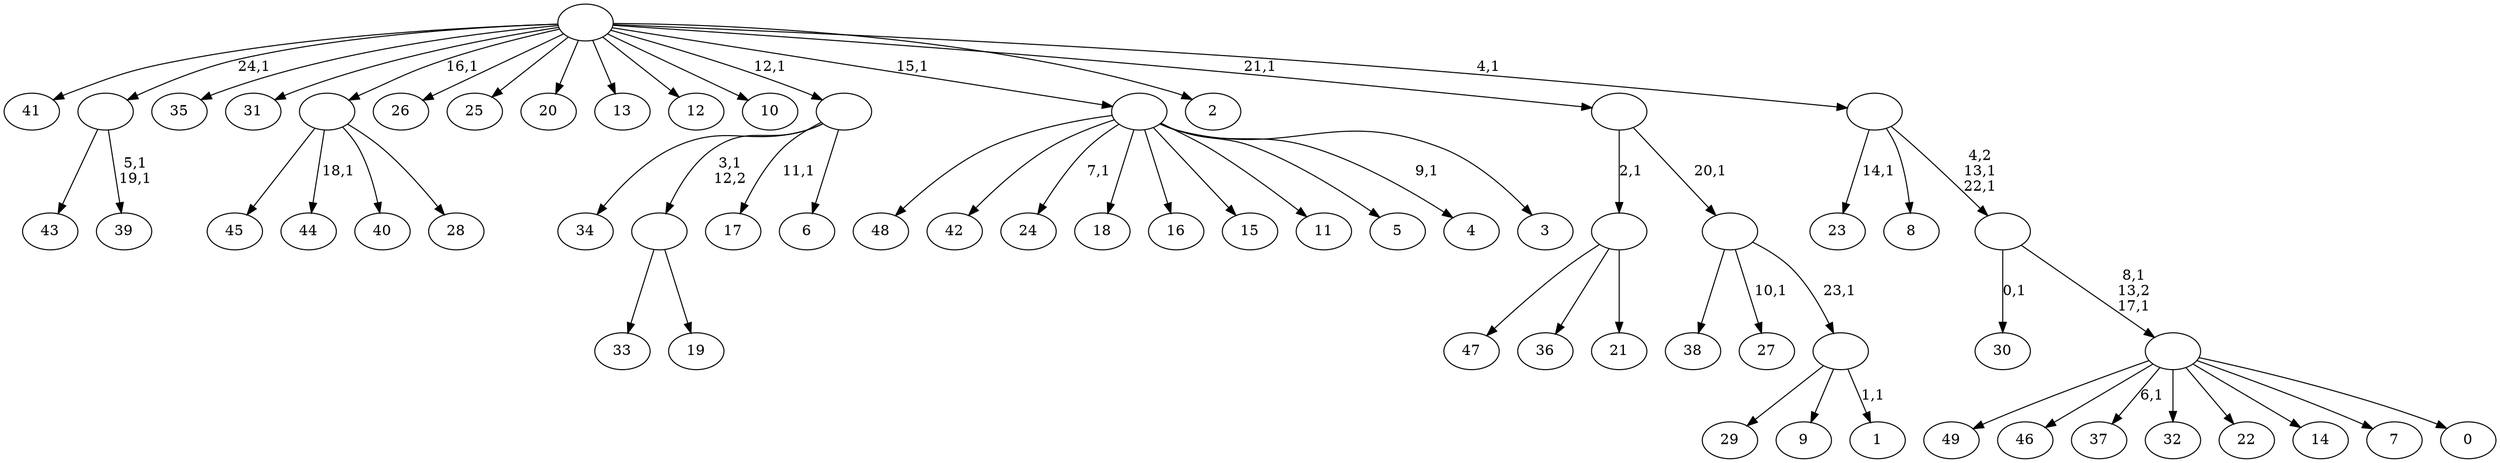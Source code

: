 digraph T {
	75 [label="49"]
	74 [label="48"]
	73 [label="47"]
	72 [label="46"]
	71 [label="45"]
	70 [label="44"]
	68 [label="43"]
	67 [label="42"]
	66 [label="41"]
	65 [label="40"]
	64 [label="39"]
	61 [label=""]
	60 [label="38"]
	59 [label="37"]
	57 [label="36"]
	56 [label="35"]
	55 [label="34"]
	54 [label="33"]
	53 [label="32"]
	52 [label="31"]
	51 [label="30"]
	49 [label="29"]
	48 [label="28"]
	47 [label=""]
	46 [label="27"]
	44 [label="26"]
	43 [label="25"]
	42 [label="24"]
	40 [label="23"]
	38 [label="22"]
	37 [label="21"]
	36 [label=""]
	35 [label="20"]
	34 [label="19"]
	33 [label=""]
	32 [label="18"]
	31 [label="17"]
	29 [label="16"]
	28 [label="15"]
	27 [label="14"]
	26 [label="13"]
	25 [label="12"]
	24 [label="11"]
	23 [label="10"]
	22 [label="9"]
	21 [label="8"]
	20 [label="7"]
	19 [label="6"]
	18 [label=""]
	17 [label="5"]
	16 [label="4"]
	14 [label="3"]
	13 [label=""]
	12 [label="2"]
	11 [label="1"]
	9 [label=""]
	8 [label=""]
	7 [label=""]
	6 [label="0"]
	5 [label=""]
	3 [label=""]
	1 [label=""]
	0 [label=""]
	61 -> 64 [label="5,1\n19,1"]
	61 -> 68 [label=""]
	47 -> 70 [label="18,1"]
	47 -> 71 [label=""]
	47 -> 65 [label=""]
	47 -> 48 [label=""]
	36 -> 73 [label=""]
	36 -> 57 [label=""]
	36 -> 37 [label=""]
	33 -> 54 [label=""]
	33 -> 34 [label=""]
	18 -> 31 [label="11,1"]
	18 -> 55 [label=""]
	18 -> 33 [label="3,1\n12,2"]
	18 -> 19 [label=""]
	13 -> 16 [label="9,1"]
	13 -> 42 [label="7,1"]
	13 -> 74 [label=""]
	13 -> 67 [label=""]
	13 -> 32 [label=""]
	13 -> 29 [label=""]
	13 -> 28 [label=""]
	13 -> 24 [label=""]
	13 -> 17 [label=""]
	13 -> 14 [label=""]
	9 -> 11 [label="1,1"]
	9 -> 49 [label=""]
	9 -> 22 [label=""]
	8 -> 46 [label="10,1"]
	8 -> 60 [label=""]
	8 -> 9 [label="23,1"]
	7 -> 36 [label="2,1"]
	7 -> 8 [label="20,1"]
	5 -> 59 [label="6,1"]
	5 -> 75 [label=""]
	5 -> 72 [label=""]
	5 -> 53 [label=""]
	5 -> 38 [label=""]
	5 -> 27 [label=""]
	5 -> 20 [label=""]
	5 -> 6 [label=""]
	3 -> 5 [label="8,1\n13,2\n17,1"]
	3 -> 51 [label="0,1"]
	1 -> 3 [label="4,2\n13,1\n22,1"]
	1 -> 40 [label="14,1"]
	1 -> 21 [label=""]
	0 -> 66 [label=""]
	0 -> 61 [label="24,1"]
	0 -> 56 [label=""]
	0 -> 52 [label=""]
	0 -> 47 [label="16,1"]
	0 -> 44 [label=""]
	0 -> 43 [label=""]
	0 -> 35 [label=""]
	0 -> 26 [label=""]
	0 -> 25 [label=""]
	0 -> 23 [label=""]
	0 -> 18 [label="12,1"]
	0 -> 13 [label="15,1"]
	0 -> 12 [label=""]
	0 -> 7 [label="21,1"]
	0 -> 1 [label="4,1"]
}
